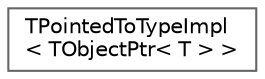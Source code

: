 digraph "Graphical Class Hierarchy"
{
 // INTERACTIVE_SVG=YES
 // LATEX_PDF_SIZE
  bgcolor="transparent";
  edge [fontname=Helvetica,fontsize=10,labelfontname=Helvetica,labelfontsize=10];
  node [fontname=Helvetica,fontsize=10,shape=box,height=0.2,width=0.4];
  rankdir="LR";
  Node0 [id="Node000000",label="TPointedToTypeImpl\l\< TObjectPtr\< T \> \>",height=0.2,width=0.4,color="grey40", fillcolor="white", style="filled",URL="$d1/d1d/structTPointedToTypeImpl_3_01TObjectPtr_3_01T_01_4_01_4.html",tooltip=" "];
}
